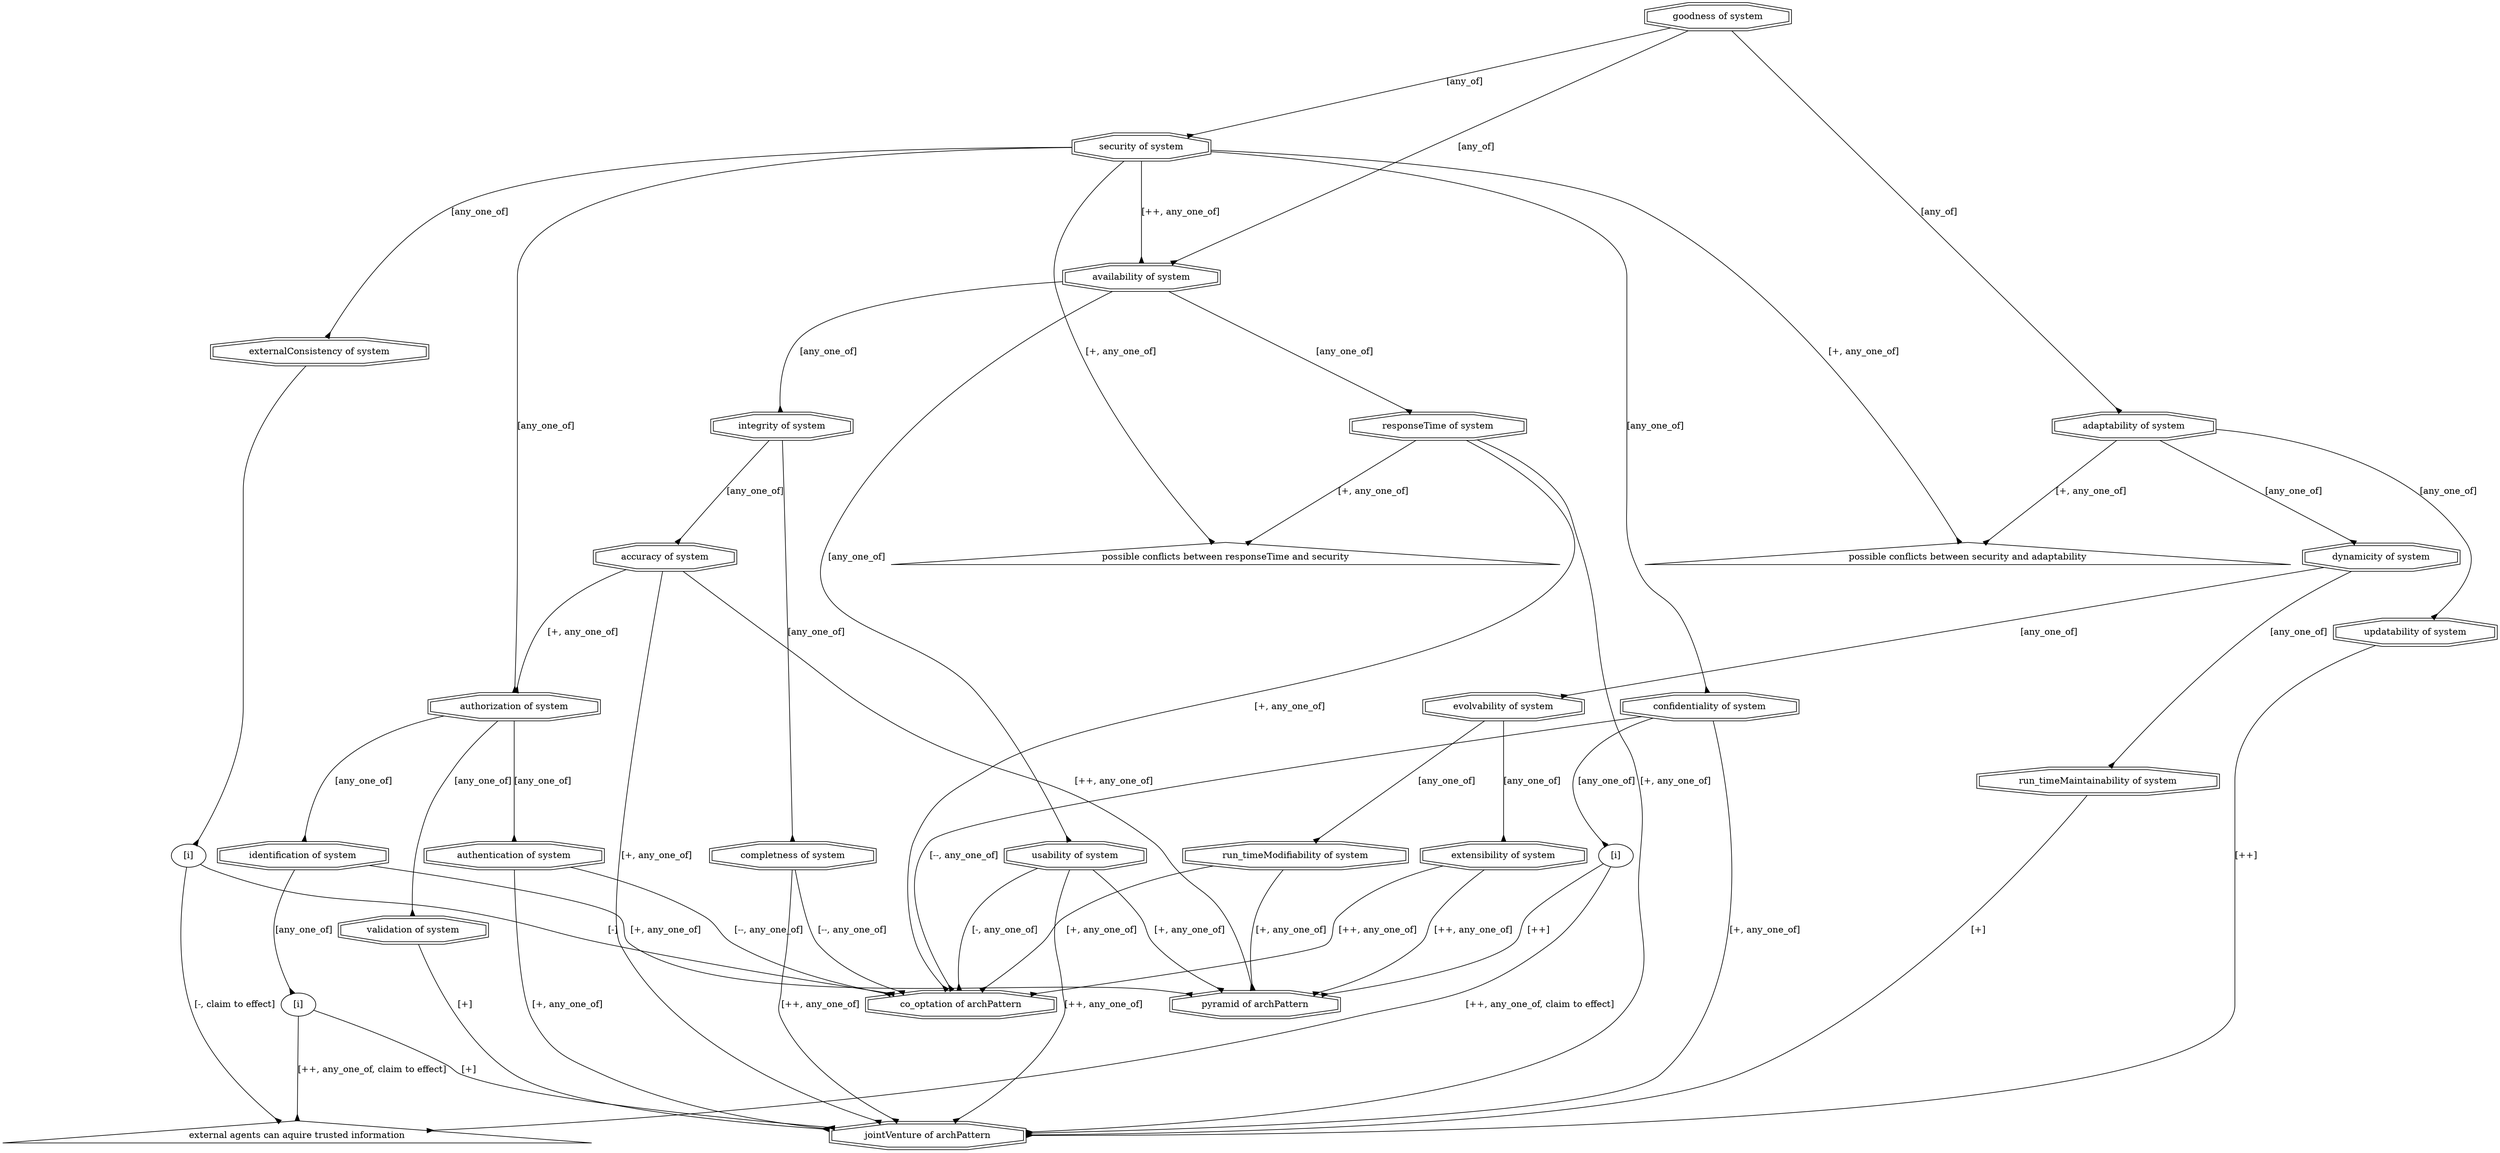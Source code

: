 digraph G { 
 ranksep=2.0; 
subgraph global { 
style=filled; 
 label="global";"goodness of system" [shape=doubleoctagon]; 
"availability of system" [shape=doubleoctagon]; 
"security of system" [shape=doubleoctagon]; 
"adaptability of system" [shape=doubleoctagon]; 
"integrity of system" [shape=doubleoctagon]; 
"authorization of system" [shape=doubleoctagon]; 
"dynamicity of system" [shape=doubleoctagon]; 
"evolvability of system" [shape=doubleoctagon]; 
"accuracy of system" [shape=doubleoctagon]; 
"completness of system" [shape=doubleoctagon]; 
"usability of system" [shape=doubleoctagon]; 
"responseTime of system" [shape=doubleoctagon]; 
"identification of system" [shape=doubleoctagon]; 
"authentication of system" [shape=doubleoctagon]; 
"validation of system" [shape=doubleoctagon]; 
"confidentiality of system" [shape=doubleoctagon]; 
"externalConsistency of system" [shape=doubleoctagon]; 
"run_timeMaintainability of system" [shape=doubleoctagon]; 
"run_timeModifiability of system" [shape=doubleoctagon]; 
"extensibility of system" [shape=doubleoctagon]; 
"updatability of system" [shape=doubleoctagon]; 
"pyramid of archPattern" [shape=doubleoctagon]; 
"jointVenture of archPattern" [shape=doubleoctagon]; 
"co_optation of archPattern" [shape=doubleoctagon]; 
"external agents can aquire trusted information" [shape=triangle]; 
"possible conflicts between responseTime and security" [shape=triangle]; 
"possible conflicts between security and adaptability" [shape=triangle]; 
"identification of system^helped by jointVenture of archPattern^intermediate" [label="[i]"]; 
"confidentiality of system^made by pyramid of archPattern^intermediate" [label="[i]"]; 
"externalConsistency of system^unhurt by co_optation of archPattern^intermediate" [label="[i]"]; 

} 
"goodness of system" -> "availability of system" [arrowhead=inv, label="[any_of]"]; 
"goodness of system" -> "security of system" [arrowhead=inv, label="[any_of]"]; 
"goodness of system" -> "adaptability of system" [arrowhead=inv, label="[any_of]"]; 
"availability of system" -> "integrity of system" [arrowhead=inv, label="[any_one_of]"]; 
"availability of system" -> "usability of system" [arrowhead=inv, label="[any_one_of]"]; 
"availability of system" -> "responseTime of system" [arrowhead=inv, label="[any_one_of]"]; 
"integrity of system" -> "accuracy of system" [arrowhead=inv, label="[any_one_of]"]; 
"integrity of system" -> "completness of system" [arrowhead=inv, label="[any_one_of]"]; 
"security of system" -> "authorization of system" [arrowhead=inv, label="[any_one_of]"]; 
"security of system" -> "confidentiality of system" [arrowhead=inv, label="[any_one_of]"]; 
"security of system" -> "externalConsistency of system" [arrowhead=inv, label="[any_one_of]"]; 
"security of system" -> "availability of system" [arrowhead=inv, label="[++, any_one_of]"]; 
"security of system" -> "possible conflicts between responseTime and security" [arrowhead=inv, label="[+, any_one_of]"]; 
"security of system" -> "possible conflicts between security and adaptability" [arrowhead=inv, label="[+, any_one_of]"]; 
"authorization of system" -> "identification of system" [arrowhead=inv, label="[any_one_of]"]; 
"authorization of system" -> "authentication of system" [arrowhead=inv, label="[any_one_of]"]; 
"authorization of system" -> "validation of system" [arrowhead=inv, label="[any_one_of]"]; 
"adaptability of system" -> "dynamicity of system" [arrowhead=inv, label="[any_one_of]"]; 
"adaptability of system" -> "updatability of system" [arrowhead=inv, label="[any_one_of]"]; 
"adaptability of system" -> "possible conflicts between security and adaptability" [arrowhead=inv, label="[+, any_one_of]"]; 
"dynamicity of system" -> "run_timeMaintainability of system" [arrowhead=inv, label="[any_one_of]"]; 
"dynamicity of system" -> "evolvability of system" [arrowhead=inv, label="[any_one_of]"]; 
"evolvability of system" -> "run_timeModifiability of system" [arrowhead=inv, label="[any_one_of]"]; 
"evolvability of system" -> "extensibility of system" [arrowhead=inv, label="[any_one_of]"]; 
"accuracy of system" -> "pyramid of archPattern" [arrowhead=inv, label="[++, any_one_of]"]; 
"accuracy of system" -> "jointVenture of archPattern" [arrowhead=inv, label="[+, any_one_of]"]; 
"accuracy of system" -> "authorization of system" [arrowhead=inv, label="[+, any_one_of]"]; 
"completness of system" -> "jointVenture of archPattern" [arrowhead=inv, label="[++, any_one_of]"]; 
"completness of system" -> "co_optation of archPattern" [arrowhead=inv, label="[--, any_one_of]"]; 
"usability of system" -> "pyramid of archPattern" [arrowhead=inv, label="[+, any_one_of]"]; 
"usability of system" -> "jointVenture of archPattern" [arrowhead=inv, label="[++, any_one_of]"]; 
"usability of system" -> "co_optation of archPattern" [arrowhead=inv, label="[-, any_one_of]"]; 
"responseTime of system" -> "possible conflicts between responseTime and security" [arrowhead=inv, label="[+, any_one_of]"]; 
"responseTime of system" -> "jointVenture of archPattern" [arrowhead=inv, label="[+, any_one_of]"]; 
"responseTime of system" -> "co_optation of archPattern" [arrowhead=inv, label="[+, any_one_of]"]; 
"identification of system" -> "pyramid of archPattern" [arrowhead=inv, label="[+, any_one_of]"]; 
"identification of system" -> "identification of system^helped by jointVenture of archPattern^intermediate" [arrowhead=inv, label="[any_one_of]"]; 
"identification of system^helped by jointVenture of archPattern^intermediate" -> "jointVenture of archPattern" [arrowhead=inv, label="[+]"]; 
"identification of system^helped by jointVenture of archPattern^intermediate" -> "external agents can aquire trusted information" [arrowhead=inv, label="[++, any_one_of, claim to effect]"]; 
"authentication of system" -> "jointVenture of archPattern" [arrowhead=inv, label="[+, any_one_of]"]; 
"authentication of system" -> "co_optation of archPattern" [arrowhead=inv, label="[--, any_one_of]"]; 
"validation of system" -> "jointVenture of archPattern" [arrowhead=inv, label="[+]"]; 
"confidentiality of system" -> "confidentiality of system^made by pyramid of archPattern^intermediate" [arrowhead=inv, label="[any_one_of]"]; 
"confidentiality of system^made by pyramid of archPattern^intermediate" -> "pyramid of archPattern" [arrowhead=inv, label="[++]"]; 
"confidentiality of system^made by pyramid of archPattern^intermediate" -> "external agents can aquire trusted information" [arrowhead=inv, label="[++, any_one_of, claim to effect]"]; 
"confidentiality of system" -> "jointVenture of archPattern" [arrowhead=inv, label="[+, any_one_of]"]; 
"confidentiality of system" -> "co_optation of archPattern" [arrowhead=inv, label="[--, any_one_of]"]; 
"externalConsistency of system" -> "externalConsistency of system^unhurt by co_optation of archPattern^intermediate" [arrowhead=inv]; 
"externalConsistency of system^unhurt by co_optation of archPattern^intermediate" -> "co_optation of archPattern" [arrowhead=inv, label="[-]"]; 
"externalConsistency of system^unhurt by co_optation of archPattern^intermediate" -> "external agents can aquire trusted information" [arrowhead=inv, label="[-, claim to effect]"]; 
"run_timeMaintainability of system" -> "jointVenture of archPattern" [arrowhead=inv, label="[+]"]; 
"run_timeModifiability of system" -> "pyramid of archPattern" [arrowhead=inv, label="[+, any_one_of]"]; 
"run_timeModifiability of system" -> "co_optation of archPattern" [arrowhead=inv, label="[+, any_one_of]"]; 
"extensibility of system" -> "pyramid of archPattern" [arrowhead=inv, label="[++, any_one_of]"]; 
"extensibility of system" -> "co_optation of archPattern" [arrowhead=inv, label="[++, any_one_of]"]; 
"updatability of system" -> "jointVenture of archPattern" [arrowhead=inv, label="[++]"]; 
} 
